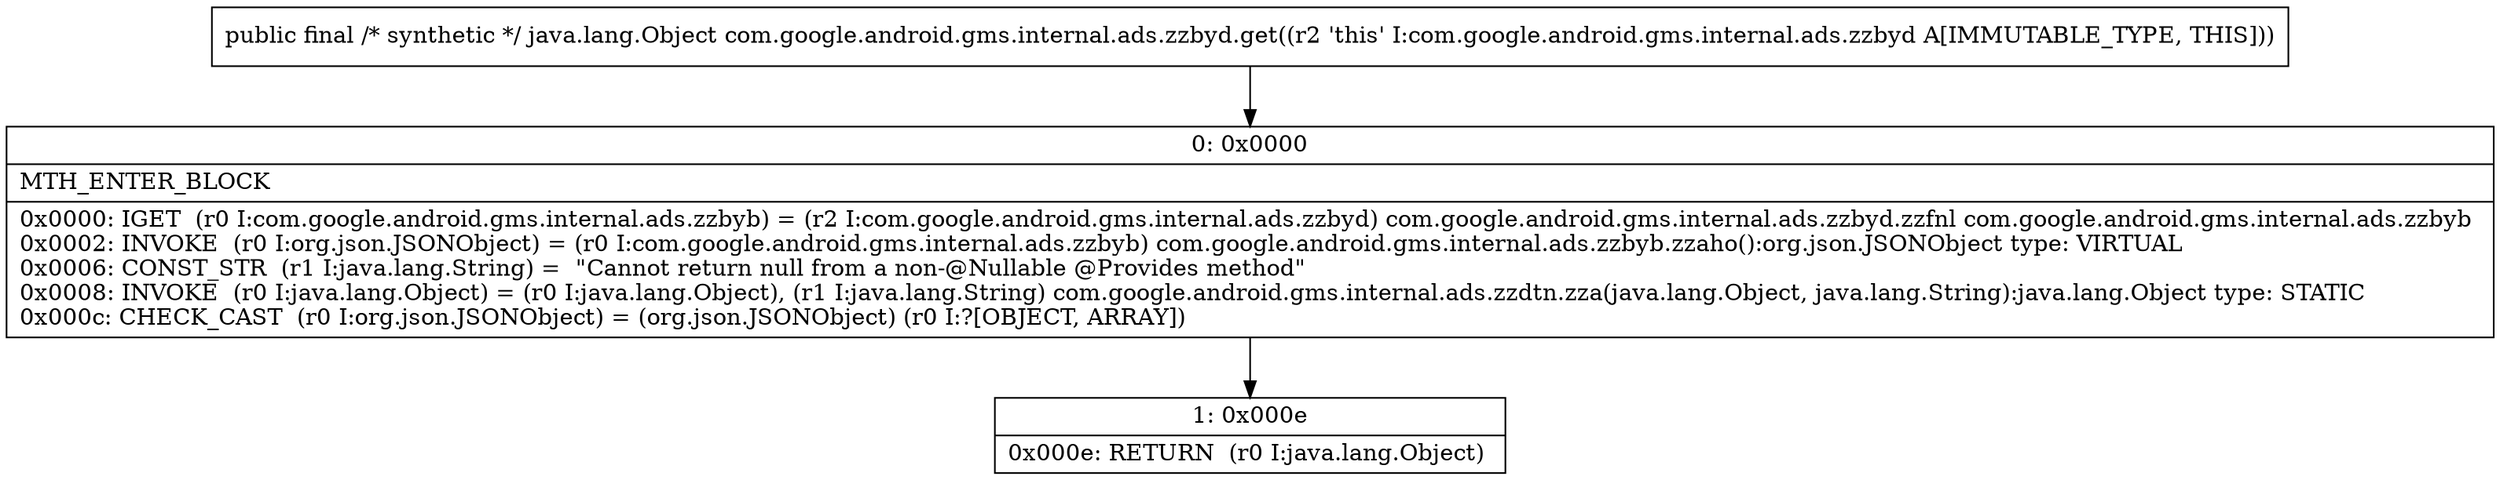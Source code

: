 digraph "CFG forcom.google.android.gms.internal.ads.zzbyd.get()Ljava\/lang\/Object;" {
Node_0 [shape=record,label="{0\:\ 0x0000|MTH_ENTER_BLOCK\l|0x0000: IGET  (r0 I:com.google.android.gms.internal.ads.zzbyb) = (r2 I:com.google.android.gms.internal.ads.zzbyd) com.google.android.gms.internal.ads.zzbyd.zzfnl com.google.android.gms.internal.ads.zzbyb \l0x0002: INVOKE  (r0 I:org.json.JSONObject) = (r0 I:com.google.android.gms.internal.ads.zzbyb) com.google.android.gms.internal.ads.zzbyb.zzaho():org.json.JSONObject type: VIRTUAL \l0x0006: CONST_STR  (r1 I:java.lang.String) =  \"Cannot return null from a non\-@Nullable @Provides method\" \l0x0008: INVOKE  (r0 I:java.lang.Object) = (r0 I:java.lang.Object), (r1 I:java.lang.String) com.google.android.gms.internal.ads.zzdtn.zza(java.lang.Object, java.lang.String):java.lang.Object type: STATIC \l0x000c: CHECK_CAST  (r0 I:org.json.JSONObject) = (org.json.JSONObject) (r0 I:?[OBJECT, ARRAY]) \l}"];
Node_1 [shape=record,label="{1\:\ 0x000e|0x000e: RETURN  (r0 I:java.lang.Object) \l}"];
MethodNode[shape=record,label="{public final \/* synthetic *\/ java.lang.Object com.google.android.gms.internal.ads.zzbyd.get((r2 'this' I:com.google.android.gms.internal.ads.zzbyd A[IMMUTABLE_TYPE, THIS])) }"];
MethodNode -> Node_0;
Node_0 -> Node_1;
}

